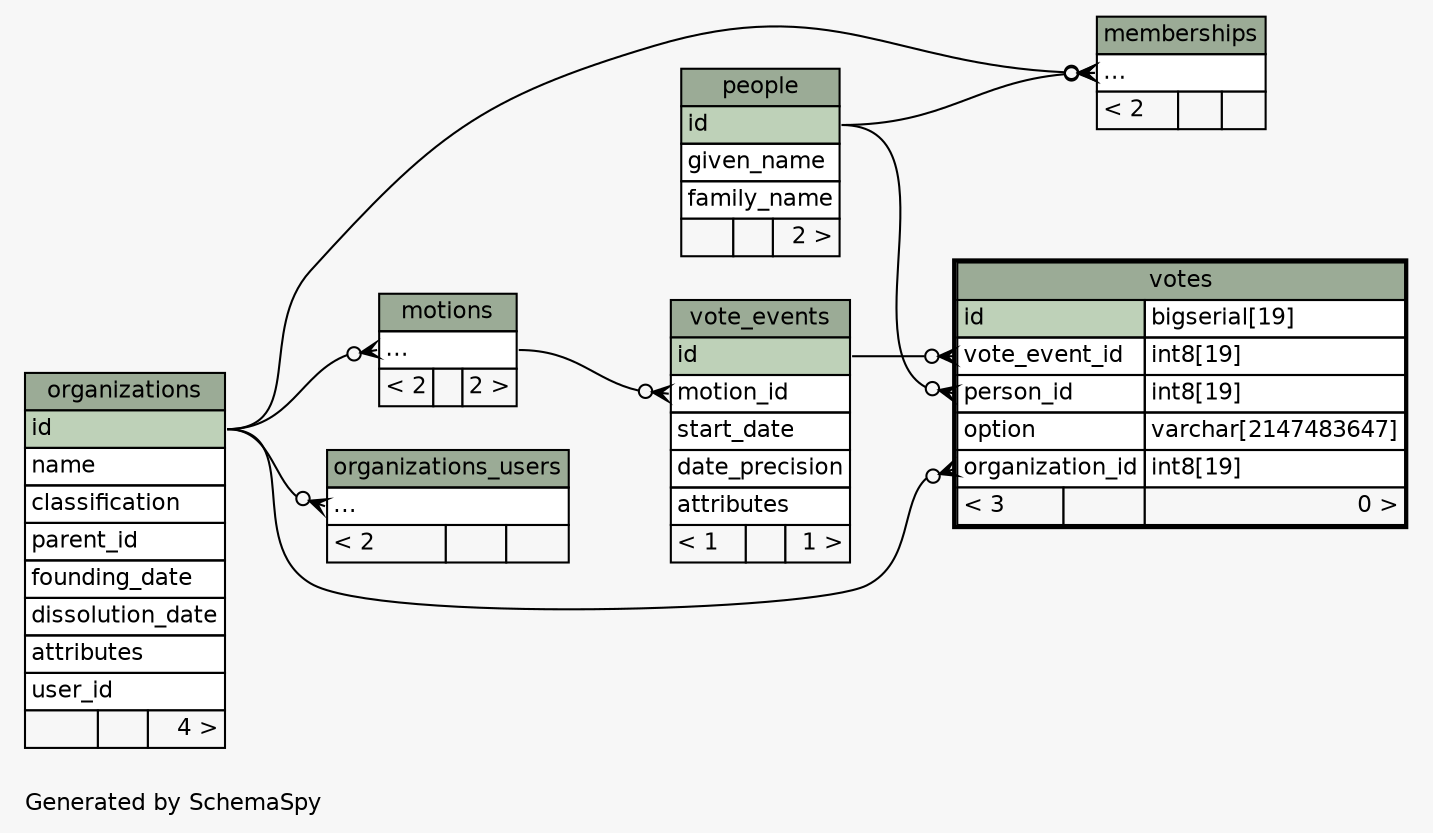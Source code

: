 // dot 2.36.0 on Linux 3.13.0-85-generic
// SchemaSpy rev 590
digraph "twoDegreesRelationshipsDiagram" {
  graph [
    rankdir="RL"
    bgcolor="#f7f7f7"
    label="\nGenerated by SchemaSpy"
    labeljust="l"
    nodesep="0.18"
    ranksep="0.46"
    fontname="Helvetica"
    fontsize="11"
  ];
  node [
    fontname="Helvetica"
    fontsize="11"
    shape="plaintext"
  ];
  edge [
    arrowsize="0.8"
  ];
  "memberships":"elipses":w -> "organizations":"id":e [arrowhead=none dir=back arrowtail=crowodot];
  "memberships":"elipses":w -> "people":"id":e [arrowhead=none dir=back arrowtail=crowodot];
  "motions":"elipses":w -> "organizations":"id":e [arrowhead=none dir=back arrowtail=crowodot];
  "organizations_users":"elipses":w -> "organizations":"id":e [arrowhead=none dir=back arrowtail=crowodot];
  "vote_events":"motion_id":w -> "motions":"elipses":e [arrowhead=none dir=back arrowtail=crowodot];
  "votes":"organization_id":w -> "organizations":"id":e [arrowhead=none dir=back arrowtail=crowodot];
  "votes":"person_id":w -> "people":"id":e [arrowhead=none dir=back arrowtail=crowodot];
  "votes":"vote_event_id":w -> "vote_events":"id":e [arrowhead=none dir=back arrowtail=crowodot];
  "memberships" [
    label=<
    <TABLE BORDER="0" CELLBORDER="1" CELLSPACING="0" BGCOLOR="#ffffff">
      <TR><TD COLSPAN="3" BGCOLOR="#9bab96" ALIGN="CENTER">memberships</TD></TR>
      <TR><TD PORT="elipses" COLSPAN="3" ALIGN="LEFT">...</TD></TR>
      <TR><TD ALIGN="LEFT" BGCOLOR="#f7f7f7">&lt; 2</TD><TD ALIGN="RIGHT" BGCOLOR="#f7f7f7">  </TD><TD ALIGN="RIGHT" BGCOLOR="#f7f7f7">  </TD></TR>
    </TABLE>>
    URL="memberships.html"
    tooltip="memberships"
  ];
  "motions" [
    label=<
    <TABLE BORDER="0" CELLBORDER="1" CELLSPACING="0" BGCOLOR="#ffffff">
      <TR><TD COLSPAN="3" BGCOLOR="#9bab96" ALIGN="CENTER">motions</TD></TR>
      <TR><TD PORT="elipses" COLSPAN="3" ALIGN="LEFT">...</TD></TR>
      <TR><TD ALIGN="LEFT" BGCOLOR="#f7f7f7">&lt; 2</TD><TD ALIGN="RIGHT" BGCOLOR="#f7f7f7">  </TD><TD ALIGN="RIGHT" BGCOLOR="#f7f7f7">2 &gt;</TD></TR>
    </TABLE>>
    URL="motions.html"
    tooltip="motions"
  ];
  "organizations" [
    label=<
    <TABLE BORDER="0" CELLBORDER="1" CELLSPACING="0" BGCOLOR="#ffffff">
      <TR><TD COLSPAN="3" BGCOLOR="#9bab96" ALIGN="CENTER">organizations</TD></TR>
      <TR><TD PORT="id" COLSPAN="3" BGCOLOR="#bed1b8" ALIGN="LEFT">id</TD></TR>
      <TR><TD PORT="name" COLSPAN="3" ALIGN="LEFT">name</TD></TR>
      <TR><TD PORT="classification" COLSPAN="3" ALIGN="LEFT">classification</TD></TR>
      <TR><TD PORT="parent_id" COLSPAN="3" ALIGN="LEFT">parent_id</TD></TR>
      <TR><TD PORT="founding_date" COLSPAN="3" ALIGN="LEFT">founding_date</TD></TR>
      <TR><TD PORT="dissolution_date" COLSPAN="3" ALIGN="LEFT">dissolution_date</TD></TR>
      <TR><TD PORT="attributes" COLSPAN="3" ALIGN="LEFT">attributes</TD></TR>
      <TR><TD PORT="user_id" COLSPAN="3" ALIGN="LEFT">user_id</TD></TR>
      <TR><TD ALIGN="LEFT" BGCOLOR="#f7f7f7">  </TD><TD ALIGN="RIGHT" BGCOLOR="#f7f7f7">  </TD><TD ALIGN="RIGHT" BGCOLOR="#f7f7f7">4 &gt;</TD></TR>
    </TABLE>>
    URL="organizations.html"
    tooltip="organizations"
  ];
  "organizations_users" [
    label=<
    <TABLE BORDER="0" CELLBORDER="1" CELLSPACING="0" BGCOLOR="#ffffff">
      <TR><TD COLSPAN="3" BGCOLOR="#9bab96" ALIGN="CENTER">organizations_users</TD></TR>
      <TR><TD PORT="elipses" COLSPAN="3" ALIGN="LEFT">...</TD></TR>
      <TR><TD ALIGN="LEFT" BGCOLOR="#f7f7f7">&lt; 2</TD><TD ALIGN="RIGHT" BGCOLOR="#f7f7f7">  </TD><TD ALIGN="RIGHT" BGCOLOR="#f7f7f7">  </TD></TR>
    </TABLE>>
    URL="organizations_users.html"
    tooltip="organizations_users"
  ];
  "people" [
    label=<
    <TABLE BORDER="0" CELLBORDER="1" CELLSPACING="0" BGCOLOR="#ffffff">
      <TR><TD COLSPAN="3" BGCOLOR="#9bab96" ALIGN="CENTER">people</TD></TR>
      <TR><TD PORT="id" COLSPAN="3" BGCOLOR="#bed1b8" ALIGN="LEFT">id</TD></TR>
      <TR><TD PORT="given_name" COLSPAN="3" ALIGN="LEFT">given_name</TD></TR>
      <TR><TD PORT="family_name" COLSPAN="3" ALIGN="LEFT">family_name</TD></TR>
      <TR><TD ALIGN="LEFT" BGCOLOR="#f7f7f7">  </TD><TD ALIGN="RIGHT" BGCOLOR="#f7f7f7">  </TD><TD ALIGN="RIGHT" BGCOLOR="#f7f7f7">2 &gt;</TD></TR>
    </TABLE>>
    URL="people.html"
    tooltip="people"
  ];
  "vote_events" [
    label=<
    <TABLE BORDER="0" CELLBORDER="1" CELLSPACING="0" BGCOLOR="#ffffff">
      <TR><TD COLSPAN="3" BGCOLOR="#9bab96" ALIGN="CENTER">vote_events</TD></TR>
      <TR><TD PORT="id" COLSPAN="3" BGCOLOR="#bed1b8" ALIGN="LEFT">id</TD></TR>
      <TR><TD PORT="motion_id" COLSPAN="3" ALIGN="LEFT">motion_id</TD></TR>
      <TR><TD PORT="start_date" COLSPAN="3" ALIGN="LEFT">start_date</TD></TR>
      <TR><TD PORT="date_precision" COLSPAN="3" ALIGN="LEFT">date_precision</TD></TR>
      <TR><TD PORT="attributes" COLSPAN="3" ALIGN="LEFT">attributes</TD></TR>
      <TR><TD ALIGN="LEFT" BGCOLOR="#f7f7f7">&lt; 1</TD><TD ALIGN="RIGHT" BGCOLOR="#f7f7f7">  </TD><TD ALIGN="RIGHT" BGCOLOR="#f7f7f7">1 &gt;</TD></TR>
    </TABLE>>
    URL="vote_events.html"
    tooltip="vote_events"
  ];
  "votes" [
    label=<
    <TABLE BORDER="2" CELLBORDER="1" CELLSPACING="0" BGCOLOR="#ffffff">
      <TR><TD COLSPAN="3" BGCOLOR="#9bab96" ALIGN="CENTER">votes</TD></TR>
      <TR><TD PORT="id" COLSPAN="2" BGCOLOR="#bed1b8" ALIGN="LEFT">id</TD><TD PORT="id.type" ALIGN="LEFT">bigserial[19]</TD></TR>
      <TR><TD PORT="vote_event_id" COLSPAN="2" ALIGN="LEFT">vote_event_id</TD><TD PORT="vote_event_id.type" ALIGN="LEFT">int8[19]</TD></TR>
      <TR><TD PORT="person_id" COLSPAN="2" ALIGN="LEFT">person_id</TD><TD PORT="person_id.type" ALIGN="LEFT">int8[19]</TD></TR>
      <TR><TD PORT="option" COLSPAN="2" ALIGN="LEFT">option</TD><TD PORT="option.type" ALIGN="LEFT">varchar[2147483647]</TD></TR>
      <TR><TD PORT="organization_id" COLSPAN="2" ALIGN="LEFT">organization_id</TD><TD PORT="organization_id.type" ALIGN="LEFT">int8[19]</TD></TR>
      <TR><TD ALIGN="LEFT" BGCOLOR="#f7f7f7">&lt; 3</TD><TD ALIGN="RIGHT" BGCOLOR="#f7f7f7">  </TD><TD ALIGN="RIGHT" BGCOLOR="#f7f7f7">0 &gt;</TD></TR>
    </TABLE>>
    URL="votes.html"
    tooltip="votes"
  ];
}
